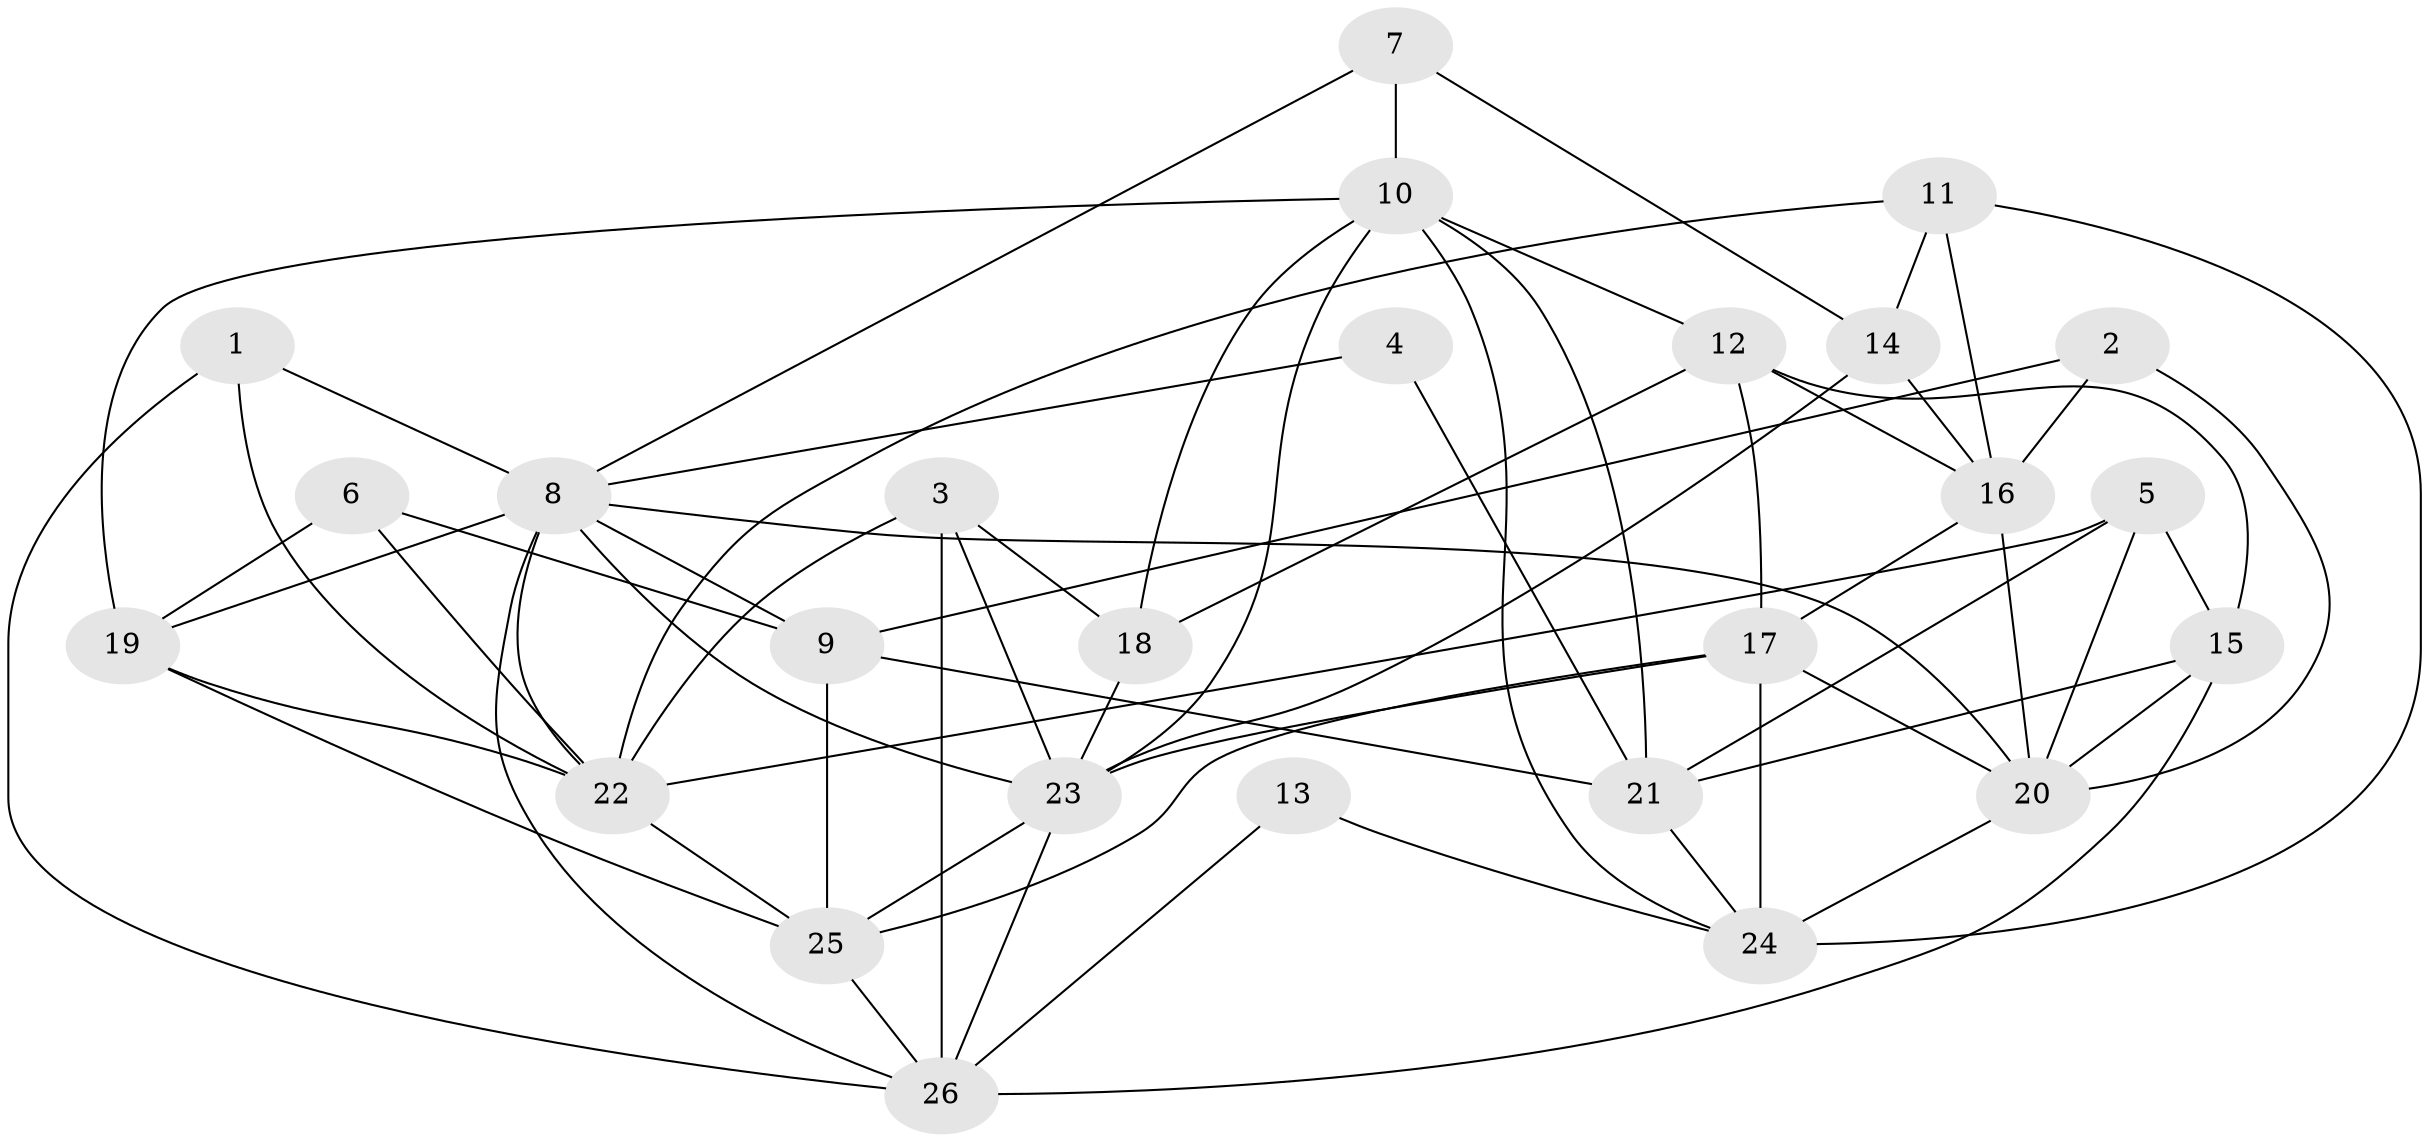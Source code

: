 // original degree distribution, {3: 0.3269230769230769, 8: 0.019230769230769232, 4: 0.19230769230769232, 5: 0.21153846153846154, 2: 0.1346153846153846, 7: 0.07692307692307693, 6: 0.038461538461538464}
// Generated by graph-tools (version 1.1) at 2025/26/03/09/25 03:26:13]
// undirected, 26 vertices, 66 edges
graph export_dot {
graph [start="1"]
  node [color=gray90,style=filled];
  1;
  2;
  3;
  4;
  5;
  6;
  7;
  8;
  9;
  10;
  11;
  12;
  13;
  14;
  15;
  16;
  17;
  18;
  19;
  20;
  21;
  22;
  23;
  24;
  25;
  26;
  1 -- 8 [weight=1.0];
  1 -- 22 [weight=1.0];
  1 -- 26 [weight=1.0];
  2 -- 9 [weight=1.0];
  2 -- 16 [weight=2.0];
  2 -- 20 [weight=1.0];
  3 -- 18 [weight=1.0];
  3 -- 22 [weight=1.0];
  3 -- 23 [weight=1.0];
  3 -- 26 [weight=1.0];
  4 -- 8 [weight=1.0];
  4 -- 21 [weight=1.0];
  5 -- 15 [weight=1.0];
  5 -- 20 [weight=2.0];
  5 -- 21 [weight=1.0];
  5 -- 22 [weight=1.0];
  6 -- 9 [weight=1.0];
  6 -- 19 [weight=1.0];
  6 -- 22 [weight=1.0];
  7 -- 8 [weight=1.0];
  7 -- 10 [weight=1.0];
  7 -- 14 [weight=1.0];
  8 -- 9 [weight=1.0];
  8 -- 19 [weight=1.0];
  8 -- 20 [weight=1.0];
  8 -- 22 [weight=1.0];
  8 -- 23 [weight=1.0];
  8 -- 26 [weight=1.0];
  9 -- 21 [weight=1.0];
  9 -- 25 [weight=1.0];
  10 -- 12 [weight=2.0];
  10 -- 18 [weight=1.0];
  10 -- 19 [weight=1.0];
  10 -- 21 [weight=1.0];
  10 -- 23 [weight=2.0];
  10 -- 24 [weight=1.0];
  11 -- 14 [weight=2.0];
  11 -- 16 [weight=1.0];
  11 -- 22 [weight=1.0];
  11 -- 24 [weight=2.0];
  12 -- 15 [weight=1.0];
  12 -- 16 [weight=1.0];
  12 -- 17 [weight=1.0];
  12 -- 18 [weight=1.0];
  13 -- 24 [weight=1.0];
  13 -- 26 [weight=1.0];
  14 -- 16 [weight=2.0];
  14 -- 23 [weight=2.0];
  15 -- 20 [weight=1.0];
  15 -- 21 [weight=1.0];
  15 -- 26 [weight=1.0];
  16 -- 17 [weight=1.0];
  16 -- 20 [weight=1.0];
  17 -- 20 [weight=1.0];
  17 -- 23 [weight=1.0];
  17 -- 24 [weight=1.0];
  17 -- 25 [weight=1.0];
  18 -- 23 [weight=1.0];
  19 -- 22 [weight=1.0];
  19 -- 25 [weight=1.0];
  20 -- 24 [weight=1.0];
  21 -- 24 [weight=1.0];
  22 -- 25 [weight=1.0];
  23 -- 25 [weight=1.0];
  23 -- 26 [weight=1.0];
  25 -- 26 [weight=1.0];
}
